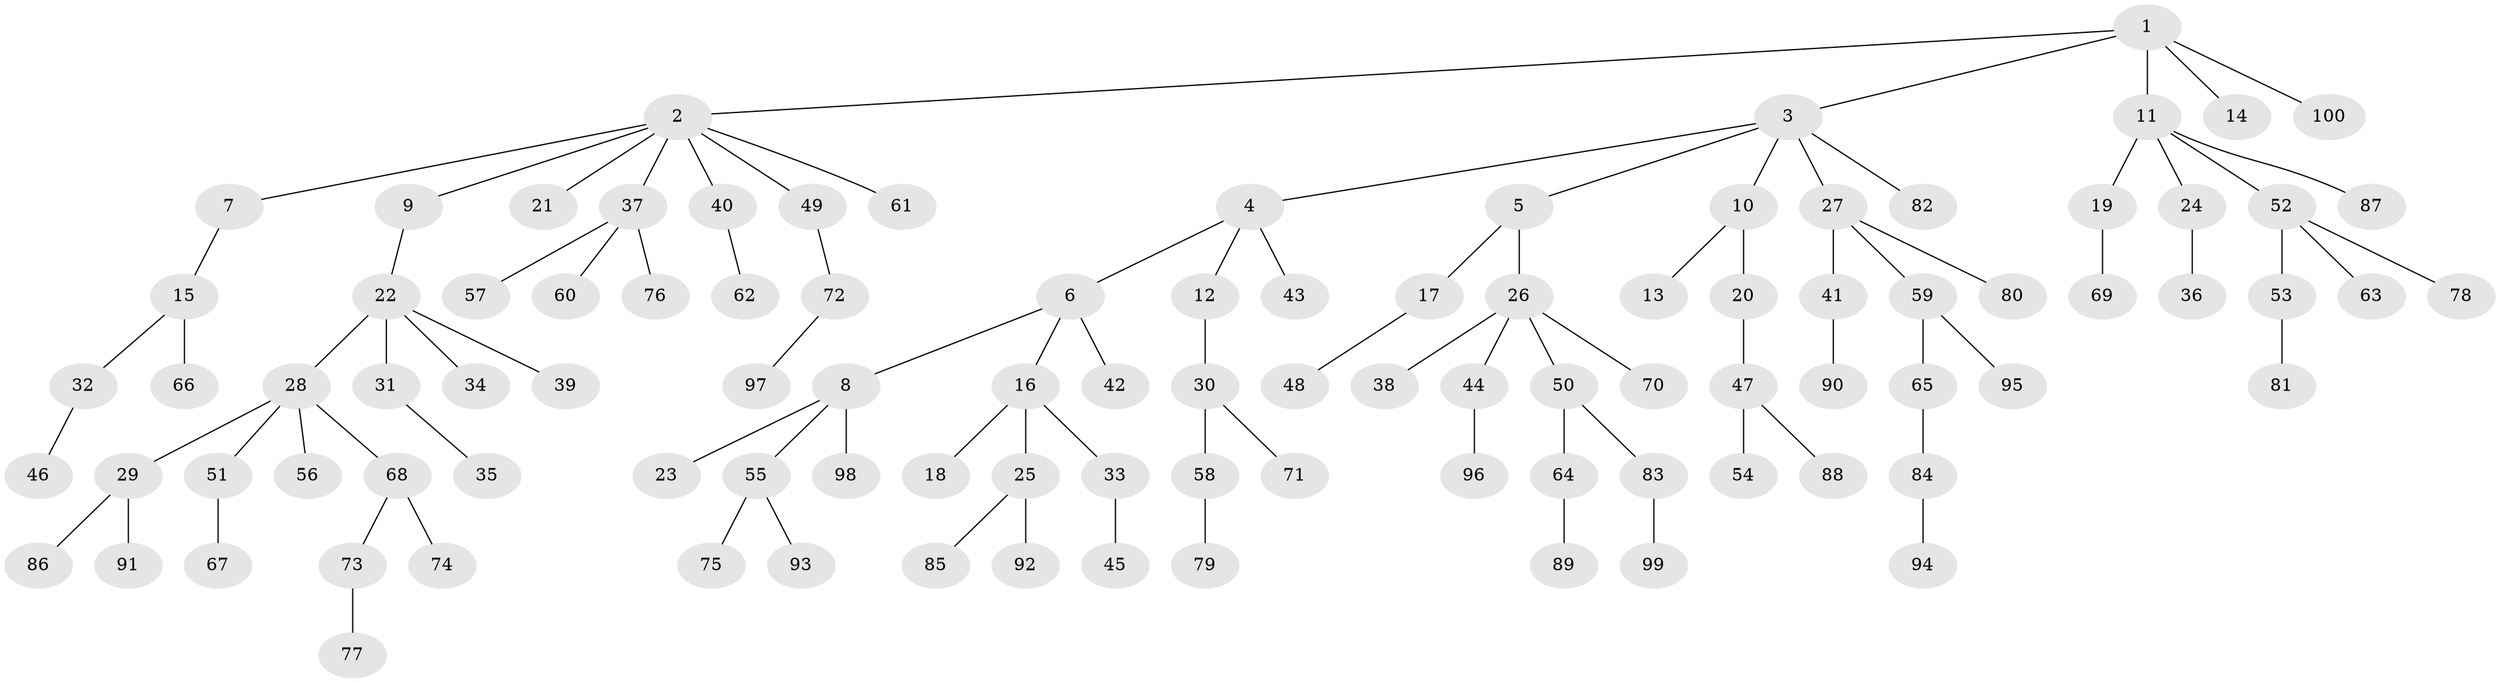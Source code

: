 // Generated by graph-tools (version 1.1) at 2025/53/03/09/25 04:53:43]
// undirected, 100 vertices, 99 edges
graph export_dot {
graph [start="1"]
  node [color=gray90,style=filled];
  1;
  2;
  3;
  4;
  5;
  6;
  7;
  8;
  9;
  10;
  11;
  12;
  13;
  14;
  15;
  16;
  17;
  18;
  19;
  20;
  21;
  22;
  23;
  24;
  25;
  26;
  27;
  28;
  29;
  30;
  31;
  32;
  33;
  34;
  35;
  36;
  37;
  38;
  39;
  40;
  41;
  42;
  43;
  44;
  45;
  46;
  47;
  48;
  49;
  50;
  51;
  52;
  53;
  54;
  55;
  56;
  57;
  58;
  59;
  60;
  61;
  62;
  63;
  64;
  65;
  66;
  67;
  68;
  69;
  70;
  71;
  72;
  73;
  74;
  75;
  76;
  77;
  78;
  79;
  80;
  81;
  82;
  83;
  84;
  85;
  86;
  87;
  88;
  89;
  90;
  91;
  92;
  93;
  94;
  95;
  96;
  97;
  98;
  99;
  100;
  1 -- 2;
  1 -- 3;
  1 -- 11;
  1 -- 14;
  1 -- 100;
  2 -- 7;
  2 -- 9;
  2 -- 21;
  2 -- 37;
  2 -- 40;
  2 -- 49;
  2 -- 61;
  3 -- 4;
  3 -- 5;
  3 -- 10;
  3 -- 27;
  3 -- 82;
  4 -- 6;
  4 -- 12;
  4 -- 43;
  5 -- 17;
  5 -- 26;
  6 -- 8;
  6 -- 16;
  6 -- 42;
  7 -- 15;
  8 -- 23;
  8 -- 55;
  8 -- 98;
  9 -- 22;
  10 -- 13;
  10 -- 20;
  11 -- 19;
  11 -- 24;
  11 -- 52;
  11 -- 87;
  12 -- 30;
  15 -- 32;
  15 -- 66;
  16 -- 18;
  16 -- 25;
  16 -- 33;
  17 -- 48;
  19 -- 69;
  20 -- 47;
  22 -- 28;
  22 -- 31;
  22 -- 34;
  22 -- 39;
  24 -- 36;
  25 -- 85;
  25 -- 92;
  26 -- 38;
  26 -- 44;
  26 -- 50;
  26 -- 70;
  27 -- 41;
  27 -- 59;
  27 -- 80;
  28 -- 29;
  28 -- 51;
  28 -- 56;
  28 -- 68;
  29 -- 86;
  29 -- 91;
  30 -- 58;
  30 -- 71;
  31 -- 35;
  32 -- 46;
  33 -- 45;
  37 -- 57;
  37 -- 60;
  37 -- 76;
  40 -- 62;
  41 -- 90;
  44 -- 96;
  47 -- 54;
  47 -- 88;
  49 -- 72;
  50 -- 64;
  50 -- 83;
  51 -- 67;
  52 -- 53;
  52 -- 63;
  52 -- 78;
  53 -- 81;
  55 -- 75;
  55 -- 93;
  58 -- 79;
  59 -- 65;
  59 -- 95;
  64 -- 89;
  65 -- 84;
  68 -- 73;
  68 -- 74;
  72 -- 97;
  73 -- 77;
  83 -- 99;
  84 -- 94;
}
